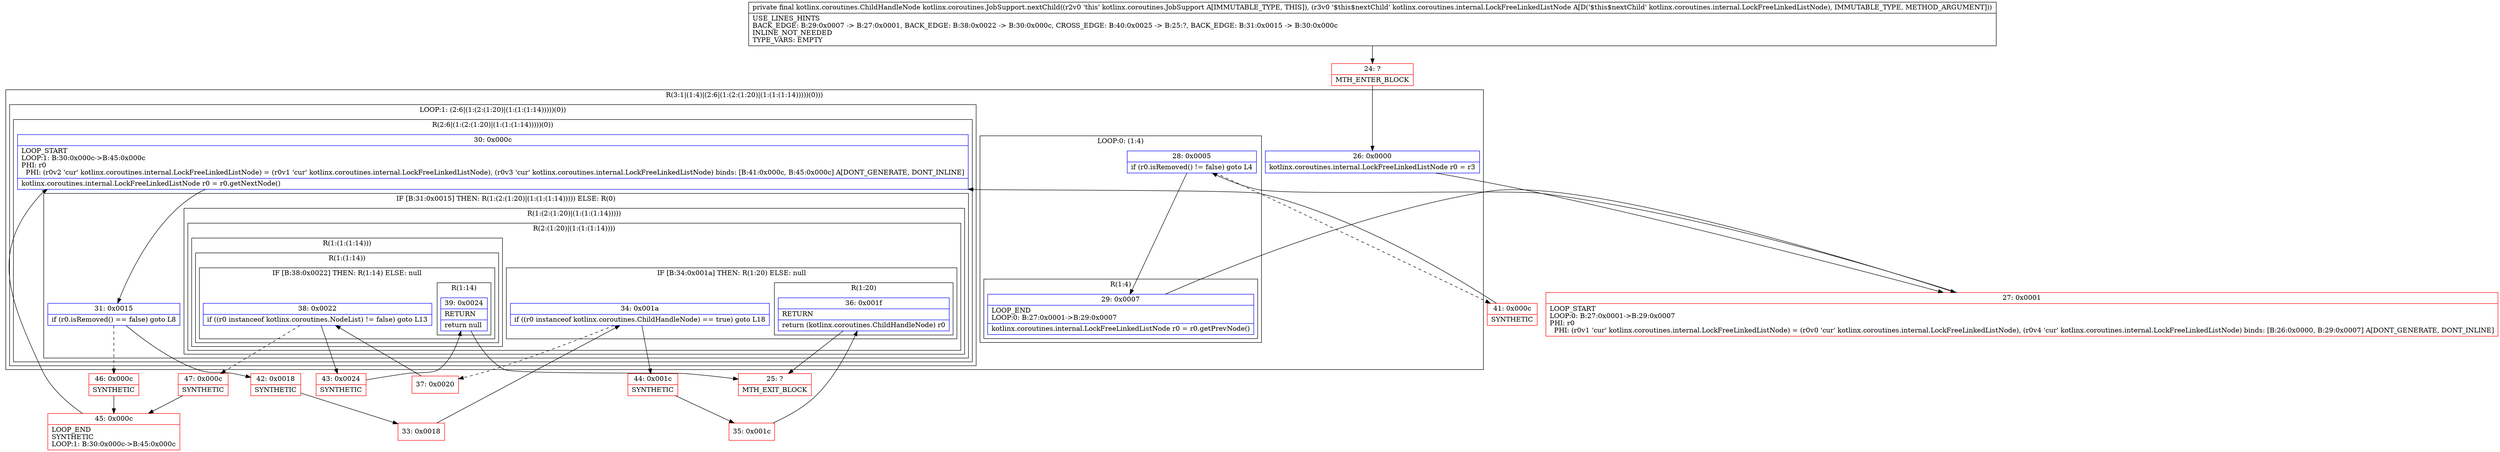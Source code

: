 digraph "CFG forkotlinx.coroutines.JobSupport.nextChild(Lkotlinx\/coroutines\/internal\/LockFreeLinkedListNode;)Lkotlinx\/coroutines\/ChildHandleNode;" {
subgraph cluster_Region_279947242 {
label = "R(3:1|(1:4)|(2:6|(1:(2:(1:20)|(1:(1:(1:14)))))(0)))";
node [shape=record,color=blue];
Node_26 [shape=record,label="{26\:\ 0x0000|kotlinx.coroutines.internal.LockFreeLinkedListNode r0 = r3\l}"];
subgraph cluster_LoopRegion_1953816169 {
label = "LOOP:0: (1:4)";
node [shape=record,color=blue];
Node_28 [shape=record,label="{28\:\ 0x0005|if (r0.isRemoved() != false) goto L4\l}"];
subgraph cluster_Region_1504009166 {
label = "R(1:4)";
node [shape=record,color=blue];
Node_29 [shape=record,label="{29\:\ 0x0007|LOOP_END\lLOOP:0: B:27:0x0001\-\>B:29:0x0007\l|kotlinx.coroutines.internal.LockFreeLinkedListNode r0 = r0.getPrevNode()\l}"];
}
}
subgraph cluster_LoopRegion_36125380 {
label = "LOOP:1: (2:6|(1:(2:(1:20)|(1:(1:(1:14)))))(0))";
node [shape=record,color=blue];
subgraph cluster_Region_163857040 {
label = "R(2:6|(1:(2:(1:20)|(1:(1:(1:14)))))(0))";
node [shape=record,color=blue];
Node_30 [shape=record,label="{30\:\ 0x000c|LOOP_START\lLOOP:1: B:30:0x000c\-\>B:45:0x000c\lPHI: r0 \l  PHI: (r0v2 'cur' kotlinx.coroutines.internal.LockFreeLinkedListNode) = (r0v1 'cur' kotlinx.coroutines.internal.LockFreeLinkedListNode), (r0v3 'cur' kotlinx.coroutines.internal.LockFreeLinkedListNode) binds: [B:41:0x000c, B:45:0x000c] A[DONT_GENERATE, DONT_INLINE]\l|kotlinx.coroutines.internal.LockFreeLinkedListNode r0 = r0.getNextNode()\l}"];
subgraph cluster_IfRegion_420063226 {
label = "IF [B:31:0x0015] THEN: R(1:(2:(1:20)|(1:(1:(1:14))))) ELSE: R(0)";
node [shape=record,color=blue];
Node_31 [shape=record,label="{31\:\ 0x0015|if (r0.isRemoved() == false) goto L8\l}"];
subgraph cluster_Region_163222035 {
label = "R(1:(2:(1:20)|(1:(1:(1:14)))))";
node [shape=record,color=blue];
subgraph cluster_Region_150910601 {
label = "R(2:(1:20)|(1:(1:(1:14))))";
node [shape=record,color=blue];
subgraph cluster_IfRegion_846378633 {
label = "IF [B:34:0x001a] THEN: R(1:20) ELSE: null";
node [shape=record,color=blue];
Node_34 [shape=record,label="{34\:\ 0x001a|if ((r0 instanceof kotlinx.coroutines.ChildHandleNode) == true) goto L18\l}"];
subgraph cluster_Region_1098575906 {
label = "R(1:20)";
node [shape=record,color=blue];
Node_36 [shape=record,label="{36\:\ 0x001f|RETURN\l|return (kotlinx.coroutines.ChildHandleNode) r0\l}"];
}
}
subgraph cluster_Region_979797972 {
label = "R(1:(1:(1:14)))";
node [shape=record,color=blue];
subgraph cluster_Region_19688262 {
label = "R(1:(1:14))";
node [shape=record,color=blue];
subgraph cluster_IfRegion_330299890 {
label = "IF [B:38:0x0022] THEN: R(1:14) ELSE: null";
node [shape=record,color=blue];
Node_38 [shape=record,label="{38\:\ 0x0022|if ((r0 instanceof kotlinx.coroutines.NodeList) != false) goto L13\l}"];
subgraph cluster_Region_1549491066 {
label = "R(1:14)";
node [shape=record,color=blue];
Node_39 [shape=record,label="{39\:\ 0x0024|RETURN\l|return null\l}"];
}
}
}
}
}
}
subgraph cluster_Region_560788614 {
label = "R(0)";
node [shape=record,color=blue];
}
}
}
}
}
Node_24 [shape=record,color=red,label="{24\:\ ?|MTH_ENTER_BLOCK\l}"];
Node_27 [shape=record,color=red,label="{27\:\ 0x0001|LOOP_START\lLOOP:0: B:27:0x0001\-\>B:29:0x0007\lPHI: r0 \l  PHI: (r0v1 'cur' kotlinx.coroutines.internal.LockFreeLinkedListNode) = (r0v0 'cur' kotlinx.coroutines.internal.LockFreeLinkedListNode), (r0v4 'cur' kotlinx.coroutines.internal.LockFreeLinkedListNode) binds: [B:26:0x0000, B:29:0x0007] A[DONT_GENERATE, DONT_INLINE]\l}"];
Node_41 [shape=record,color=red,label="{41\:\ 0x000c|SYNTHETIC\l}"];
Node_42 [shape=record,color=red,label="{42\:\ 0x0018|SYNTHETIC\l}"];
Node_33 [shape=record,color=red,label="{33\:\ 0x0018}"];
Node_37 [shape=record,color=red,label="{37\:\ 0x0020}"];
Node_43 [shape=record,color=red,label="{43\:\ 0x0024|SYNTHETIC\l}"];
Node_25 [shape=record,color=red,label="{25\:\ ?|MTH_EXIT_BLOCK\l}"];
Node_47 [shape=record,color=red,label="{47\:\ 0x000c|SYNTHETIC\l}"];
Node_45 [shape=record,color=red,label="{45\:\ 0x000c|LOOP_END\lSYNTHETIC\lLOOP:1: B:30:0x000c\-\>B:45:0x000c\l}"];
Node_44 [shape=record,color=red,label="{44\:\ 0x001c|SYNTHETIC\l}"];
Node_35 [shape=record,color=red,label="{35\:\ 0x001c}"];
Node_46 [shape=record,color=red,label="{46\:\ 0x000c|SYNTHETIC\l}"];
MethodNode[shape=record,label="{private final kotlinx.coroutines.ChildHandleNode kotlinx.coroutines.JobSupport.nextChild((r2v0 'this' kotlinx.coroutines.JobSupport A[IMMUTABLE_TYPE, THIS]), (r3v0 '$this$nextChild' kotlinx.coroutines.internal.LockFreeLinkedListNode A[D('$this$nextChild' kotlinx.coroutines.internal.LockFreeLinkedListNode), IMMUTABLE_TYPE, METHOD_ARGUMENT]))  | USE_LINES_HINTS\lBACK_EDGE: B:29:0x0007 \-\> B:27:0x0001, BACK_EDGE: B:38:0x0022 \-\> B:30:0x000c, CROSS_EDGE: B:40:0x0025 \-\> B:25:?, BACK_EDGE: B:31:0x0015 \-\> B:30:0x000c\lINLINE_NOT_NEEDED\lTYPE_VARS: EMPTY\l}"];
MethodNode -> Node_24;Node_26 -> Node_27;
Node_28 -> Node_29;
Node_28 -> Node_41[style=dashed];
Node_29 -> Node_27;
Node_30 -> Node_31;
Node_31 -> Node_42;
Node_31 -> Node_46[style=dashed];
Node_34 -> Node_37[style=dashed];
Node_34 -> Node_44;
Node_36 -> Node_25;
Node_38 -> Node_43;
Node_38 -> Node_47[style=dashed];
Node_39 -> Node_25;
Node_24 -> Node_26;
Node_27 -> Node_28;
Node_41 -> Node_30;
Node_42 -> Node_33;
Node_33 -> Node_34;
Node_37 -> Node_38;
Node_43 -> Node_39;
Node_47 -> Node_45;
Node_45 -> Node_30;
Node_44 -> Node_35;
Node_35 -> Node_36;
Node_46 -> Node_45;
}

